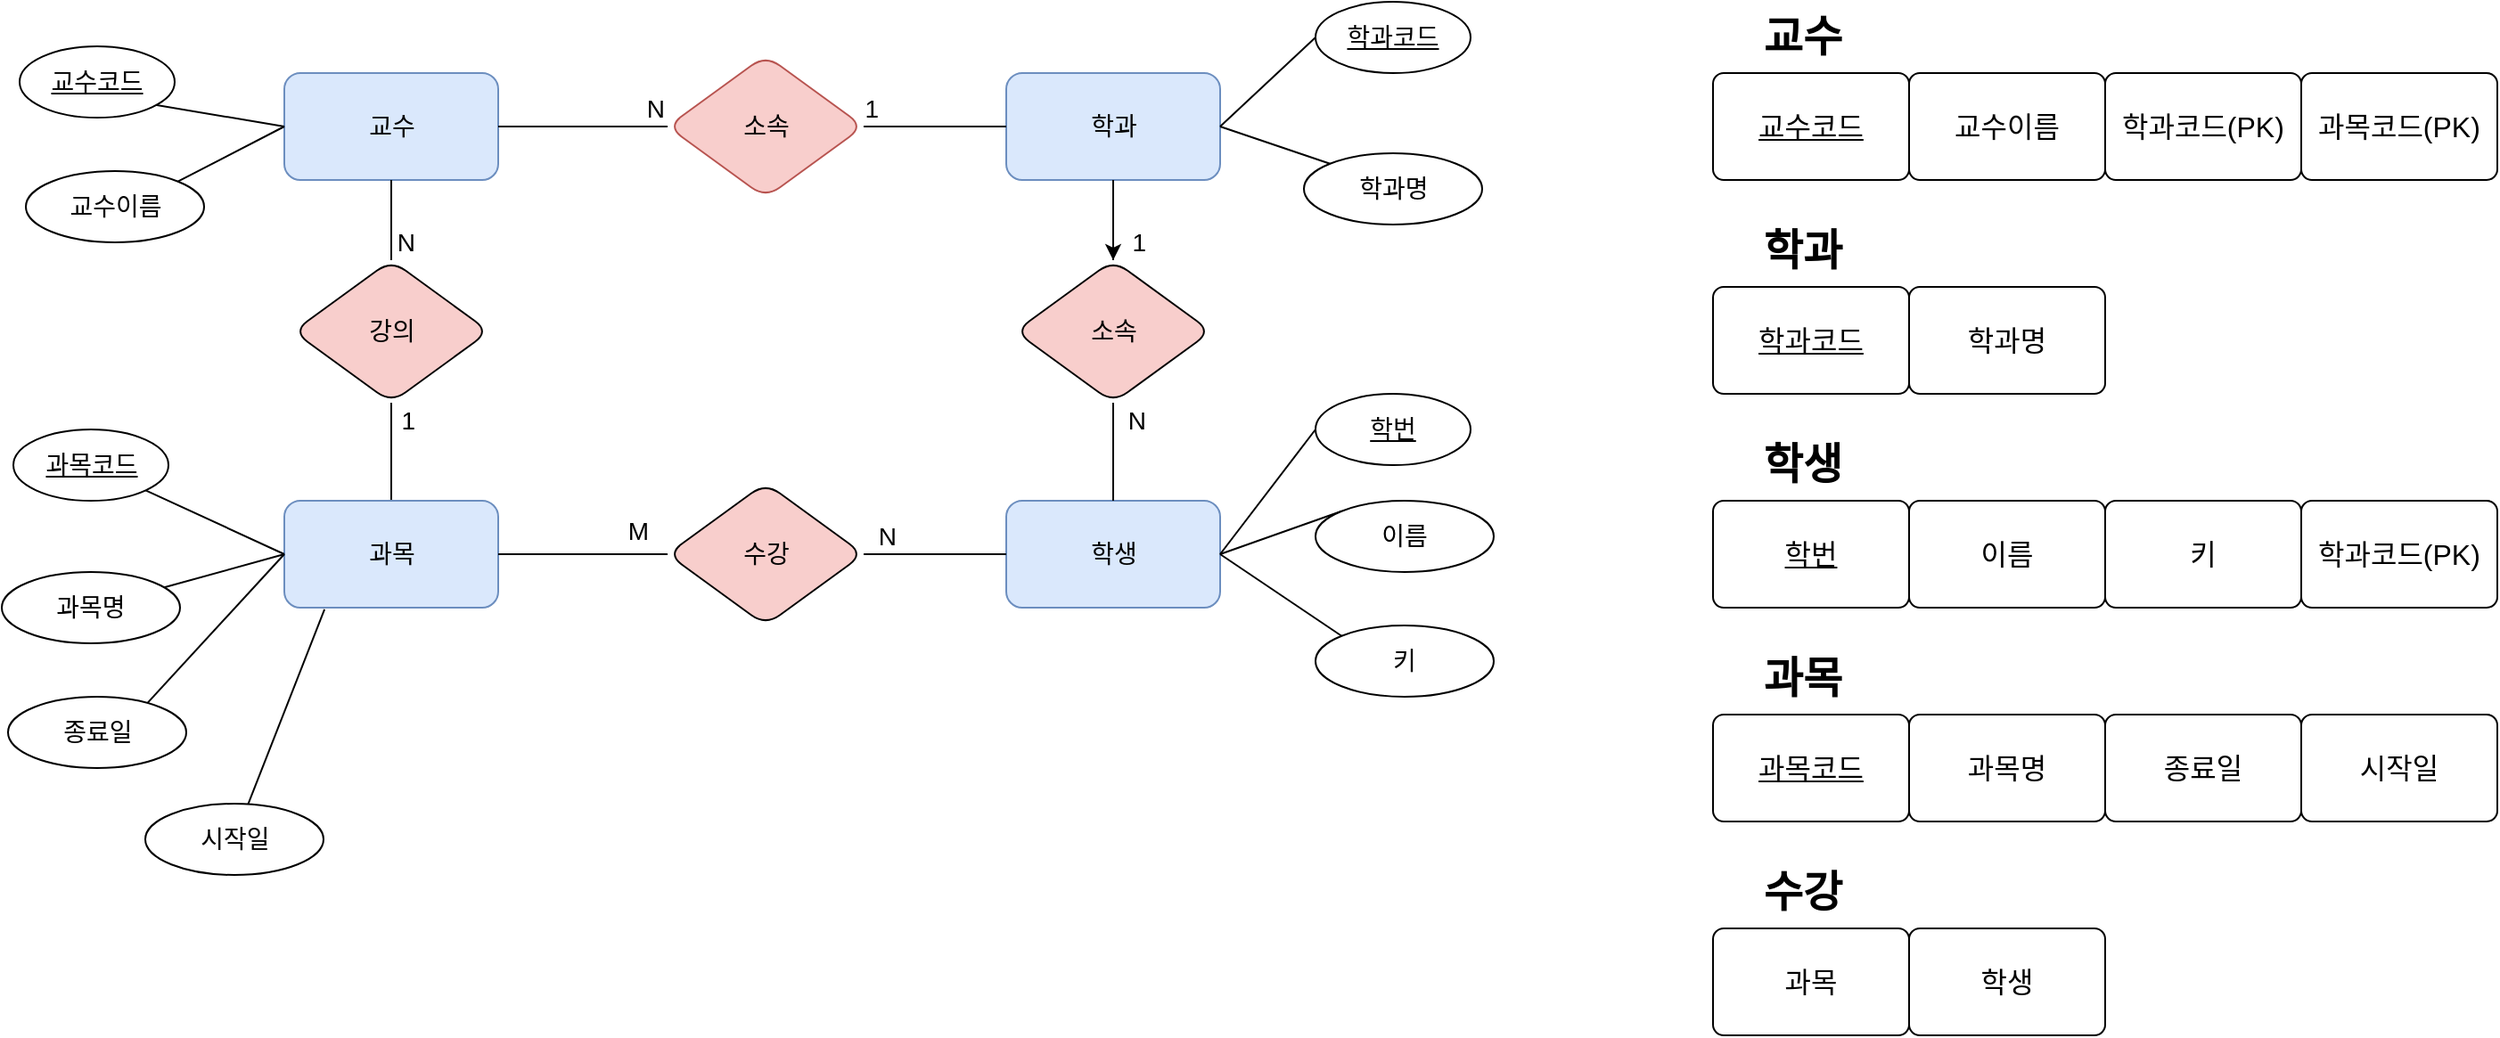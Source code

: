 <mxfile version="21.6.1" type="github">
  <diagram name="페이지-1" id="MJqBXNljjiqDno5Xd0MY">
    <mxGraphModel dx="1500" dy="819" grid="1" gridSize="10" guides="1" tooltips="1" connect="1" arrows="1" fold="1" page="1" pageScale="1" pageWidth="827" pageHeight="1169" math="0" shadow="0">
      <root>
        <mxCell id="0" />
        <mxCell id="1" parent="0" />
        <mxCell id="dP87Y0F9Zu5sztYK6QaM-3" value="교수" style="rounded=1;whiteSpace=wrap;html=1;fontSize=14;fillColor=#dae8fc;strokeColor=#6c8ebf;" vertex="1" parent="1">
          <mxGeometry x="208.5" y="70" width="120" height="60" as="geometry" />
        </mxCell>
        <mxCell id="dP87Y0F9Zu5sztYK6QaM-137" value="" style="edgeStyle=orthogonalEdgeStyle;rounded=0;orthogonalLoop=1;jettySize=auto;html=1;" edge="1" parent="1" source="dP87Y0F9Zu5sztYK6QaM-6" target="dP87Y0F9Zu5sztYK6QaM-34">
          <mxGeometry relative="1" as="geometry" />
        </mxCell>
        <mxCell id="dP87Y0F9Zu5sztYK6QaM-6" value="학과" style="rounded=1;whiteSpace=wrap;html=1;fontSize=14;fillColor=#dae8fc;strokeColor=#6c8ebf;" vertex="1" parent="1">
          <mxGeometry x="613.5" y="70" width="120" height="60" as="geometry" />
        </mxCell>
        <mxCell id="dP87Y0F9Zu5sztYK6QaM-10" value="소속" style="rhombus;whiteSpace=wrap;html=1;fillColor=#f8cecc;strokeColor=#b85450;fontSize=14;rounded=1;" vertex="1" parent="1">
          <mxGeometry x="423.5" y="60" width="110" height="80" as="geometry" />
        </mxCell>
        <mxCell id="dP87Y0F9Zu5sztYK6QaM-16" value="" style="endArrow=none;html=1;rounded=1;exitX=1;exitY=0.5;exitDx=0;exitDy=0;entryX=0;entryY=0.5;entryDx=0;entryDy=0;fontSize=14;" edge="1" parent="1" source="dP87Y0F9Zu5sztYK6QaM-3" target="dP87Y0F9Zu5sztYK6QaM-10">
          <mxGeometry relative="1" as="geometry">
            <mxPoint x="177.5" y="114.5" as="sourcePoint" />
            <mxPoint x="337.5" y="114.5" as="targetPoint" />
          </mxGeometry>
        </mxCell>
        <mxCell id="dP87Y0F9Zu5sztYK6QaM-17" value="N" style="resizable=0;html=1;whiteSpace=wrap;align=right;verticalAlign=bottom;fontSize=14;rounded=1;" connectable="0" vertex="1" parent="dP87Y0F9Zu5sztYK6QaM-16">
          <mxGeometry x="1" relative="1" as="geometry" />
        </mxCell>
        <mxCell id="dP87Y0F9Zu5sztYK6QaM-19" value="" style="endArrow=none;html=1;rounded=1;entryX=1;entryY=0.5;entryDx=0;entryDy=0;exitX=0;exitY=0.5;exitDx=0;exitDy=0;fontSize=14;" edge="1" parent="1" source="dP87Y0F9Zu5sztYK6QaM-6" target="dP87Y0F9Zu5sztYK6QaM-10">
          <mxGeometry relative="1" as="geometry">
            <mxPoint x="523.5" y="265" as="sourcePoint" />
            <mxPoint x="533.5" y="114.5" as="targetPoint" />
          </mxGeometry>
        </mxCell>
        <mxCell id="dP87Y0F9Zu5sztYK6QaM-20" value="1" style="resizable=0;html=1;whiteSpace=wrap;align=right;verticalAlign=bottom;fontSize=14;rounded=1;" connectable="0" vertex="1" parent="dP87Y0F9Zu5sztYK6QaM-19">
          <mxGeometry x="1" relative="1" as="geometry">
            <mxPoint x="10" as="offset" />
          </mxGeometry>
        </mxCell>
        <mxCell id="dP87Y0F9Zu5sztYK6QaM-21" value="" style="endArrow=none;html=1;rounded=1;entryX=1;entryY=0.5;entryDx=0;entryDy=0;exitX=0;exitY=0;exitDx=0;exitDy=0;fontSize=14;" edge="1" parent="1" source="dP87Y0F9Zu5sztYK6QaM-25" target="dP87Y0F9Zu5sztYK6QaM-6">
          <mxGeometry relative="1" as="geometry">
            <mxPoint x="823.5" y="155" as="sourcePoint" />
            <mxPoint x="653.5" y="235" as="targetPoint" />
          </mxGeometry>
        </mxCell>
        <mxCell id="dP87Y0F9Zu5sztYK6QaM-23" value="" style="endArrow=none;html=1;rounded=1;exitX=1;exitY=0.5;exitDx=0;exitDy=0;entryX=0;entryY=0.5;entryDx=0;entryDy=0;fontSize=14;" edge="1" parent="1" source="dP87Y0F9Zu5sztYK6QaM-6" target="dP87Y0F9Zu5sztYK6QaM-24">
          <mxGeometry relative="1" as="geometry">
            <mxPoint x="703.5" y="175" as="sourcePoint" />
            <mxPoint x="813.5" y="35" as="targetPoint" />
          </mxGeometry>
        </mxCell>
        <mxCell id="dP87Y0F9Zu5sztYK6QaM-24" value="학과코드" style="ellipse;whiteSpace=wrap;html=1;align=center;fontStyle=4;fontSize=14;rounded=1;" vertex="1" parent="1">
          <mxGeometry x="787" y="30" width="87" height="40" as="geometry" />
        </mxCell>
        <mxCell id="dP87Y0F9Zu5sztYK6QaM-25" value="학과명" style="ellipse;whiteSpace=wrap;html=1;align=center;fontSize=14;rounded=1;" vertex="1" parent="1">
          <mxGeometry x="780.5" y="115" width="100" height="40" as="geometry" />
        </mxCell>
        <mxCell id="dP87Y0F9Zu5sztYK6QaM-27" value="학생" style="rounded=1;whiteSpace=wrap;html=1;fontSize=14;fillColor=#dae8fc;strokeColor=#6c8ebf;" vertex="1" parent="1">
          <mxGeometry x="613.5" y="310" width="120" height="60" as="geometry" />
        </mxCell>
        <mxCell id="dP87Y0F9Zu5sztYK6QaM-28" value="" style="endArrow=none;html=1;rounded=1;entryX=1;entryY=0.5;entryDx=0;entryDy=0;exitX=0;exitY=0;exitDx=0;exitDy=0;fontSize=14;" edge="1" parent="1" source="dP87Y0F9Zu5sztYK6QaM-31" target="dP87Y0F9Zu5sztYK6QaM-27">
          <mxGeometry relative="1" as="geometry">
            <mxPoint x="833.5" y="375" as="sourcePoint" />
            <mxPoint x="663.5" y="455" as="targetPoint" />
          </mxGeometry>
        </mxCell>
        <mxCell id="dP87Y0F9Zu5sztYK6QaM-29" value="" style="endArrow=none;html=1;rounded=1;exitX=1;exitY=0.5;exitDx=0;exitDy=0;entryX=0;entryY=0.5;entryDx=0;entryDy=0;fontSize=14;" edge="1" parent="1" source="dP87Y0F9Zu5sztYK6QaM-27" target="dP87Y0F9Zu5sztYK6QaM-30">
          <mxGeometry relative="1" as="geometry">
            <mxPoint x="713.5" y="395" as="sourcePoint" />
            <mxPoint x="823.5" y="255" as="targetPoint" />
          </mxGeometry>
        </mxCell>
        <mxCell id="dP87Y0F9Zu5sztYK6QaM-30" value="학번" style="ellipse;whiteSpace=wrap;html=1;align=center;fontStyle=4;fontSize=14;rounded=1;" vertex="1" parent="1">
          <mxGeometry x="787" y="250" width="87" height="40" as="geometry" />
        </mxCell>
        <mxCell id="dP87Y0F9Zu5sztYK6QaM-31" value="키" style="ellipse;whiteSpace=wrap;html=1;align=center;fontSize=14;rounded=1;" vertex="1" parent="1">
          <mxGeometry x="787" y="380" width="100" height="40" as="geometry" />
        </mxCell>
        <mxCell id="dP87Y0F9Zu5sztYK6QaM-32" value="" style="endArrow=none;html=1;rounded=1;entryX=1;entryY=0.5;entryDx=0;entryDy=0;exitX=0;exitY=0;exitDx=0;exitDy=0;fontSize=14;" edge="1" parent="1" source="dP87Y0F9Zu5sztYK6QaM-33" target="dP87Y0F9Zu5sztYK6QaM-27">
          <mxGeometry relative="1" as="geometry">
            <mxPoint x="943.5" y="345" as="sourcePoint" />
            <mxPoint x="853.5" y="295" as="targetPoint" />
          </mxGeometry>
        </mxCell>
        <mxCell id="dP87Y0F9Zu5sztYK6QaM-33" value="이름" style="ellipse;whiteSpace=wrap;html=1;align=center;fontSize=14;rounded=1;" vertex="1" parent="1">
          <mxGeometry x="787" y="310" width="100" height="40" as="geometry" />
        </mxCell>
        <mxCell id="dP87Y0F9Zu5sztYK6QaM-34" value="소속" style="rhombus;whiteSpace=wrap;html=1;fillColor=#f8cecc;fontSize=14;rounded=1;" vertex="1" parent="1">
          <mxGeometry x="618.5" y="175" width="110" height="80" as="geometry" />
        </mxCell>
        <mxCell id="dP87Y0F9Zu5sztYK6QaM-35" value="" style="endArrow=none;html=1;rounded=1;exitX=0.5;exitY=0;exitDx=0;exitDy=0;fontSize=14;" edge="1" parent="1" target="dP87Y0F9Zu5sztYK6QaM-34" source="dP87Y0F9Zu5sztYK6QaM-27">
          <mxGeometry relative="1" as="geometry">
            <mxPoint x="563.5" y="205" as="sourcePoint" />
            <mxPoint x="717.5" y="214.5" as="targetPoint" />
          </mxGeometry>
        </mxCell>
        <mxCell id="dP87Y0F9Zu5sztYK6QaM-36" value="N" style="resizable=0;html=1;whiteSpace=wrap;align=right;verticalAlign=bottom;fontSize=14;rounded=1;" connectable="0" vertex="1" parent="dP87Y0F9Zu5sztYK6QaM-35">
          <mxGeometry x="1" relative="1" as="geometry">
            <mxPoint x="20" y="20" as="offset" />
          </mxGeometry>
        </mxCell>
        <mxCell id="dP87Y0F9Zu5sztYK6QaM-37" value="" style="endArrow=none;html=1;rounded=1;entryX=0.5;entryY=0;entryDx=0;entryDy=0;fontSize=14;" edge="1" parent="1" target="dP87Y0F9Zu5sztYK6QaM-34" source="dP87Y0F9Zu5sztYK6QaM-6">
          <mxGeometry relative="1" as="geometry">
            <mxPoint x="674" y="140" as="sourcePoint" />
            <mxPoint x="913.5" y="214.5" as="targetPoint" />
          </mxGeometry>
        </mxCell>
        <mxCell id="dP87Y0F9Zu5sztYK6QaM-38" value="1" style="resizable=0;html=1;whiteSpace=wrap;align=right;verticalAlign=bottom;fontSize=14;rounded=1;" connectable="0" vertex="1" parent="dP87Y0F9Zu5sztYK6QaM-37">
          <mxGeometry x="1" relative="1" as="geometry">
            <mxPoint x="20" as="offset" />
          </mxGeometry>
        </mxCell>
        <mxCell id="dP87Y0F9Zu5sztYK6QaM-40" value="강의" style="rhombus;whiteSpace=wrap;html=1;fillColor=#f8cecc;fontSize=14;rounded=1;" vertex="1" parent="1">
          <mxGeometry x="213.5" y="175" width="110" height="80" as="geometry" />
        </mxCell>
        <mxCell id="dP87Y0F9Zu5sztYK6QaM-41" value="" style="endArrow=none;html=1;rounded=1;fontSize=14;" edge="1" parent="1" target="dP87Y0F9Zu5sztYK6QaM-40" source="dP87Y0F9Zu5sztYK6QaM-3">
          <mxGeometry relative="1" as="geometry">
            <mxPoint x="270" y="120" as="sourcePoint" />
            <mxPoint x="307.5" y="249.5" as="targetPoint" />
          </mxGeometry>
        </mxCell>
        <mxCell id="dP87Y0F9Zu5sztYK6QaM-42" value="N" style="resizable=0;html=1;whiteSpace=wrap;align=right;verticalAlign=bottom;fontSize=14;rounded=1;" connectable="0" vertex="1" parent="dP87Y0F9Zu5sztYK6QaM-41">
          <mxGeometry x="1" relative="1" as="geometry">
            <mxPoint x="15" as="offset" />
          </mxGeometry>
        </mxCell>
        <mxCell id="dP87Y0F9Zu5sztYK6QaM-43" value="" style="endArrow=none;html=1;rounded=1;entryX=0.5;entryY=1;entryDx=0;entryDy=0;exitX=0.5;exitY=0;exitDx=0;exitDy=0;fontSize=14;" edge="1" parent="1" target="dP87Y0F9Zu5sztYK6QaM-40" source="dP87Y0F9Zu5sztYK6QaM-45">
          <mxGeometry relative="1" as="geometry">
            <mxPoint x="403.5" y="255" as="sourcePoint" />
            <mxPoint x="268.5" y="295" as="targetPoint" />
          </mxGeometry>
        </mxCell>
        <mxCell id="dP87Y0F9Zu5sztYK6QaM-44" value="1" style="resizable=0;html=1;whiteSpace=wrap;align=right;verticalAlign=bottom;fontSize=14;rounded=1;" connectable="0" vertex="1" parent="dP87Y0F9Zu5sztYK6QaM-43">
          <mxGeometry x="1" relative="1" as="geometry">
            <mxPoint x="15" y="20" as="offset" />
          </mxGeometry>
        </mxCell>
        <mxCell id="dP87Y0F9Zu5sztYK6QaM-45" value="과목" style="rounded=1;whiteSpace=wrap;html=1;fontSize=14;fillColor=#dae8fc;strokeColor=#6c8ebf;" vertex="1" parent="1">
          <mxGeometry x="208.5" y="310" width="120" height="60" as="geometry" />
        </mxCell>
        <mxCell id="dP87Y0F9Zu5sztYK6QaM-46" value="" style="endArrow=none;html=1;rounded=1;entryX=0;entryY=0.5;entryDx=0;entryDy=0;exitX=0.768;exitY=0.126;exitDx=0;exitDy=0;exitPerimeter=0;fontSize=14;" edge="1" parent="1" source="dP87Y0F9Zu5sztYK6QaM-49" target="dP87Y0F9Zu5sztYK6QaM-45">
          <mxGeometry relative="1" as="geometry">
            <mxPoint x="83.5" y="490" as="sourcePoint" />
            <mxPoint x="198.65" y="402.11" as="targetPoint" />
          </mxGeometry>
        </mxCell>
        <mxCell id="dP87Y0F9Zu5sztYK6QaM-47" value="" style="endArrow=none;html=1;rounded=1;exitX=0;exitY=0.5;exitDx=0;exitDy=0;fontSize=14;" edge="1" parent="1" source="dP87Y0F9Zu5sztYK6QaM-45" target="dP87Y0F9Zu5sztYK6QaM-48">
          <mxGeometry relative="1" as="geometry">
            <mxPoint x="298.5" y="455" as="sourcePoint" />
            <mxPoint x="408.5" y="315" as="targetPoint" />
          </mxGeometry>
        </mxCell>
        <mxCell id="dP87Y0F9Zu5sztYK6QaM-48" value="과목코드" style="ellipse;whiteSpace=wrap;html=1;align=center;fontStyle=4;fontSize=14;rounded=1;" vertex="1" parent="1">
          <mxGeometry x="56.5" y="270" width="87" height="40" as="geometry" />
        </mxCell>
        <mxCell id="dP87Y0F9Zu5sztYK6QaM-49" value="종료일" style="ellipse;whiteSpace=wrap;html=1;align=center;fontSize=14;rounded=1;" vertex="1" parent="1">
          <mxGeometry x="53.5" y="420" width="100" height="40" as="geometry" />
        </mxCell>
        <mxCell id="dP87Y0F9Zu5sztYK6QaM-50" value="" style="endArrow=none;html=1;rounded=1;entryX=0;entryY=0.5;entryDx=0;entryDy=0;fontSize=14;" edge="1" parent="1" source="dP87Y0F9Zu5sztYK6QaM-51" target="dP87Y0F9Zu5sztYK6QaM-45">
          <mxGeometry relative="1" as="geometry">
            <mxPoint x="528.5" y="405" as="sourcePoint" />
            <mxPoint x="218.5" y="380" as="targetPoint" />
          </mxGeometry>
        </mxCell>
        <mxCell id="dP87Y0F9Zu5sztYK6QaM-51" value="과목명" style="ellipse;whiteSpace=wrap;html=1;align=center;fontSize=14;rounded=1;" vertex="1" parent="1">
          <mxGeometry x="50" y="350" width="100" height="40" as="geometry" />
        </mxCell>
        <mxCell id="dP87Y0F9Zu5sztYK6QaM-58" value="수강" style="rhombus;whiteSpace=wrap;html=1;fillColor=#f8cecc;fontSize=14;rounded=1;" vertex="1" parent="1">
          <mxGeometry x="423.5" y="300" width="110" height="80" as="geometry" />
        </mxCell>
        <mxCell id="dP87Y0F9Zu5sztYK6QaM-67" value="" style="endArrow=none;html=1;rounded=1;entryX=0;entryY=0.5;entryDx=0;entryDy=0;exitX=1;exitY=0;exitDx=0;exitDy=0;fontSize=14;" edge="1" parent="1" source="dP87Y0F9Zu5sztYK6QaM-70" target="dP87Y0F9Zu5sztYK6QaM-3">
          <mxGeometry relative="1" as="geometry">
            <mxPoint x="83.5" y="170" as="sourcePoint" />
            <mxPoint x="-6.5" y="120" as="targetPoint" />
          </mxGeometry>
        </mxCell>
        <mxCell id="dP87Y0F9Zu5sztYK6QaM-68" value="" style="endArrow=none;html=1;rounded=1;exitX=0;exitY=0.5;exitDx=0;exitDy=0;entryX=0;entryY=0.5;entryDx=0;entryDy=0;fontSize=14;" edge="1" parent="1" target="dP87Y0F9Zu5sztYK6QaM-69" source="dP87Y0F9Zu5sztYK6QaM-3">
          <mxGeometry relative="1" as="geometry">
            <mxPoint x="-6.5" y="120" as="sourcePoint" />
            <mxPoint x="73.5" y="50" as="targetPoint" />
          </mxGeometry>
        </mxCell>
        <mxCell id="dP87Y0F9Zu5sztYK6QaM-69" value="교수코드" style="ellipse;whiteSpace=wrap;html=1;align=center;fontStyle=4;fontSize=14;rounded=1;" vertex="1" parent="1">
          <mxGeometry x="60" y="55" width="87" height="40" as="geometry" />
        </mxCell>
        <mxCell id="dP87Y0F9Zu5sztYK6QaM-70" value="교수이름" style="ellipse;whiteSpace=wrap;html=1;align=center;fontSize=14;rounded=1;" vertex="1" parent="1">
          <mxGeometry x="63.5" y="125" width="100" height="40" as="geometry" />
        </mxCell>
        <mxCell id="dP87Y0F9Zu5sztYK6QaM-71" value="시작일" style="ellipse;whiteSpace=wrap;html=1;align=center;fontSize=14;rounded=1;" vertex="1" parent="1">
          <mxGeometry x="130.5" y="480" width="100" height="40" as="geometry" />
        </mxCell>
        <mxCell id="dP87Y0F9Zu5sztYK6QaM-72" value="" style="endArrow=none;html=1;rounded=1;entryX=0.188;entryY=1.016;entryDx=0;entryDy=0;entryPerimeter=0;fontSize=14;" edge="1" parent="1" source="dP87Y0F9Zu5sztYK6QaM-71" target="dP87Y0F9Zu5sztYK6QaM-45">
          <mxGeometry relative="1" as="geometry">
            <mxPoint x="168.5" y="480" as="sourcePoint" />
            <mxPoint x="293.5" y="384" as="targetPoint" />
          </mxGeometry>
        </mxCell>
        <mxCell id="dP87Y0F9Zu5sztYK6QaM-76" value="" style="endArrow=none;html=1;rounded=1;entryX=1;entryY=0.5;entryDx=0;entryDy=0;exitX=0;exitY=0.5;exitDx=0;exitDy=0;fontSize=14;" edge="1" parent="1" source="dP87Y0F9Zu5sztYK6QaM-27" target="dP87Y0F9Zu5sztYK6QaM-58">
          <mxGeometry relative="1" as="geometry">
            <mxPoint x="493.76" y="470" as="sourcePoint" />
            <mxPoint x="653.76" y="470" as="targetPoint" />
          </mxGeometry>
        </mxCell>
        <mxCell id="dP87Y0F9Zu5sztYK6QaM-77" value="N" style="resizable=0;html=1;whiteSpace=wrap;align=right;verticalAlign=bottom;fontSize=14;rounded=1;" connectable="0" vertex="1" parent="dP87Y0F9Zu5sztYK6QaM-76">
          <mxGeometry x="1" relative="1" as="geometry">
            <mxPoint x="20" as="offset" />
          </mxGeometry>
        </mxCell>
        <mxCell id="dP87Y0F9Zu5sztYK6QaM-80" value="" style="endArrow=none;html=1;rounded=1;entryX=0;entryY=0.5;entryDx=0;entryDy=0;exitX=1;exitY=0.5;exitDx=0;exitDy=0;fontSize=14;" edge="1" parent="1" source="dP87Y0F9Zu5sztYK6QaM-45" target="dP87Y0F9Zu5sztYK6QaM-58">
          <mxGeometry relative="1" as="geometry">
            <mxPoint x="413.5" y="405" as="sourcePoint" />
            <mxPoint x="283.5" y="415" as="targetPoint" />
          </mxGeometry>
        </mxCell>
        <mxCell id="dP87Y0F9Zu5sztYK6QaM-81" value="M" style="resizable=0;html=1;whiteSpace=wrap;align=right;verticalAlign=bottom;fontSize=14;rounded=1;" connectable="0" vertex="1" parent="dP87Y0F9Zu5sztYK6QaM-80">
          <mxGeometry x="1" relative="1" as="geometry">
            <mxPoint x="-9" y="-3" as="offset" />
          </mxGeometry>
        </mxCell>
        <mxCell id="dP87Y0F9Zu5sztYK6QaM-97" value="&lt;u&gt;교수코드&lt;/u&gt;" style="rounded=1;arcSize=10;whiteSpace=wrap;html=1;align=center;fontSize=16;" vertex="1" parent="1">
          <mxGeometry x="1010" y="70" width="110" height="60" as="geometry" />
        </mxCell>
        <mxCell id="dP87Y0F9Zu5sztYK6QaM-98" value="교수" style="text;strokeColor=none;fillColor=none;html=1;fontSize=24;fontStyle=1;verticalAlign=middle;align=center;" vertex="1" parent="1">
          <mxGeometry x="1010" y="30" width="100" height="40" as="geometry" />
        </mxCell>
        <mxCell id="dP87Y0F9Zu5sztYK6QaM-106" value="교수이름" style="rounded=1;arcSize=10;whiteSpace=wrap;html=1;align=center;fontSize=16;" vertex="1" parent="1">
          <mxGeometry x="1120" y="70" width="110" height="60" as="geometry" />
        </mxCell>
        <mxCell id="dP87Y0F9Zu5sztYK6QaM-109" value="&lt;u&gt;학과코드&lt;/u&gt;" style="rounded=1;arcSize=10;whiteSpace=wrap;html=1;align=center;fontSize=16;" vertex="1" parent="1">
          <mxGeometry x="1010" y="190" width="110" height="60" as="geometry" />
        </mxCell>
        <mxCell id="dP87Y0F9Zu5sztYK6QaM-110" value="학과" style="text;strokeColor=none;fillColor=none;html=1;fontSize=24;fontStyle=1;verticalAlign=middle;align=center;" vertex="1" parent="1">
          <mxGeometry x="1010" y="150" width="100" height="40" as="geometry" />
        </mxCell>
        <mxCell id="dP87Y0F9Zu5sztYK6QaM-111" value="학과명" style="rounded=1;arcSize=10;whiteSpace=wrap;html=1;align=center;fontSize=16;" vertex="1" parent="1">
          <mxGeometry x="1120" y="190" width="110" height="60" as="geometry" />
        </mxCell>
        <mxCell id="dP87Y0F9Zu5sztYK6QaM-115" value="&lt;u&gt;학번&lt;/u&gt;" style="rounded=1;arcSize=10;whiteSpace=wrap;html=1;align=center;fontSize=16;" vertex="1" parent="1">
          <mxGeometry x="1010" y="310" width="110" height="60" as="geometry" />
        </mxCell>
        <mxCell id="dP87Y0F9Zu5sztYK6QaM-116" value="학생" style="text;strokeColor=none;fillColor=none;html=1;fontSize=24;fontStyle=1;verticalAlign=middle;align=center;" vertex="1" parent="1">
          <mxGeometry x="1010" y="270" width="100" height="40" as="geometry" />
        </mxCell>
        <mxCell id="dP87Y0F9Zu5sztYK6QaM-117" value="이름" style="rounded=1;arcSize=10;whiteSpace=wrap;html=1;align=center;fontSize=16;" vertex="1" parent="1">
          <mxGeometry x="1120" y="310" width="110" height="60" as="geometry" />
        </mxCell>
        <mxCell id="dP87Y0F9Zu5sztYK6QaM-118" value="키" style="rounded=1;arcSize=10;whiteSpace=wrap;html=1;align=center;fontSize=16;" vertex="1" parent="1">
          <mxGeometry x="1230" y="310" width="110" height="60" as="geometry" />
        </mxCell>
        <mxCell id="dP87Y0F9Zu5sztYK6QaM-119" value="&lt;u&gt;과목코드&lt;/u&gt;" style="rounded=1;arcSize=10;whiteSpace=wrap;html=1;align=center;fontSize=16;" vertex="1" parent="1">
          <mxGeometry x="1010" y="430" width="110" height="60" as="geometry" />
        </mxCell>
        <mxCell id="dP87Y0F9Zu5sztYK6QaM-120" value="과목" style="text;strokeColor=none;fillColor=none;html=1;fontSize=24;fontStyle=1;verticalAlign=middle;align=center;" vertex="1" parent="1">
          <mxGeometry x="1010" y="390" width="100" height="40" as="geometry" />
        </mxCell>
        <mxCell id="dP87Y0F9Zu5sztYK6QaM-121" value="과목명" style="rounded=1;arcSize=10;whiteSpace=wrap;html=1;align=center;fontSize=16;" vertex="1" parent="1">
          <mxGeometry x="1120" y="430" width="110" height="60" as="geometry" />
        </mxCell>
        <mxCell id="dP87Y0F9Zu5sztYK6QaM-122" value="종료일" style="rounded=1;arcSize=10;whiteSpace=wrap;html=1;align=center;fontSize=16;" vertex="1" parent="1">
          <mxGeometry x="1230" y="430" width="110" height="60" as="geometry" />
        </mxCell>
        <mxCell id="dP87Y0F9Zu5sztYK6QaM-123" value="시작일" style="rounded=1;arcSize=10;whiteSpace=wrap;html=1;align=center;fontSize=16;" vertex="1" parent="1">
          <mxGeometry x="1340" y="430" width="110" height="60" as="geometry" />
        </mxCell>
        <mxCell id="dP87Y0F9Zu5sztYK6QaM-126" value="학과코드(PK)" style="rounded=1;arcSize=10;whiteSpace=wrap;html=1;align=center;fontSize=16;" vertex="1" parent="1">
          <mxGeometry x="1230" y="70" width="110" height="60" as="geometry" />
        </mxCell>
        <mxCell id="dP87Y0F9Zu5sztYK6QaM-128" value="학과코드(PK)" style="rounded=1;arcSize=10;whiteSpace=wrap;html=1;align=center;fontSize=16;" vertex="1" parent="1">
          <mxGeometry x="1340" y="310" width="110" height="60" as="geometry" />
        </mxCell>
        <mxCell id="dP87Y0F9Zu5sztYK6QaM-129" value="과목코드(PK)" style="rounded=1;arcSize=10;whiteSpace=wrap;html=1;align=center;fontSize=16;" vertex="1" parent="1">
          <mxGeometry x="1340" y="70" width="110" height="60" as="geometry" />
        </mxCell>
        <mxCell id="dP87Y0F9Zu5sztYK6QaM-134" value="과목" style="rounded=1;arcSize=10;whiteSpace=wrap;html=1;align=center;fontSize=16;" vertex="1" parent="1">
          <mxGeometry x="1010" y="550" width="110" height="60" as="geometry" />
        </mxCell>
        <mxCell id="dP87Y0F9Zu5sztYK6QaM-135" value="수강" style="text;strokeColor=none;fillColor=none;html=1;fontSize=24;fontStyle=1;verticalAlign=middle;align=center;" vertex="1" parent="1">
          <mxGeometry x="1010" y="510" width="100" height="40" as="geometry" />
        </mxCell>
        <mxCell id="dP87Y0F9Zu5sztYK6QaM-136" value="학생" style="rounded=1;arcSize=10;whiteSpace=wrap;html=1;align=center;fontSize=16;" vertex="1" parent="1">
          <mxGeometry x="1120" y="550" width="110" height="60" as="geometry" />
        </mxCell>
      </root>
    </mxGraphModel>
  </diagram>
</mxfile>
